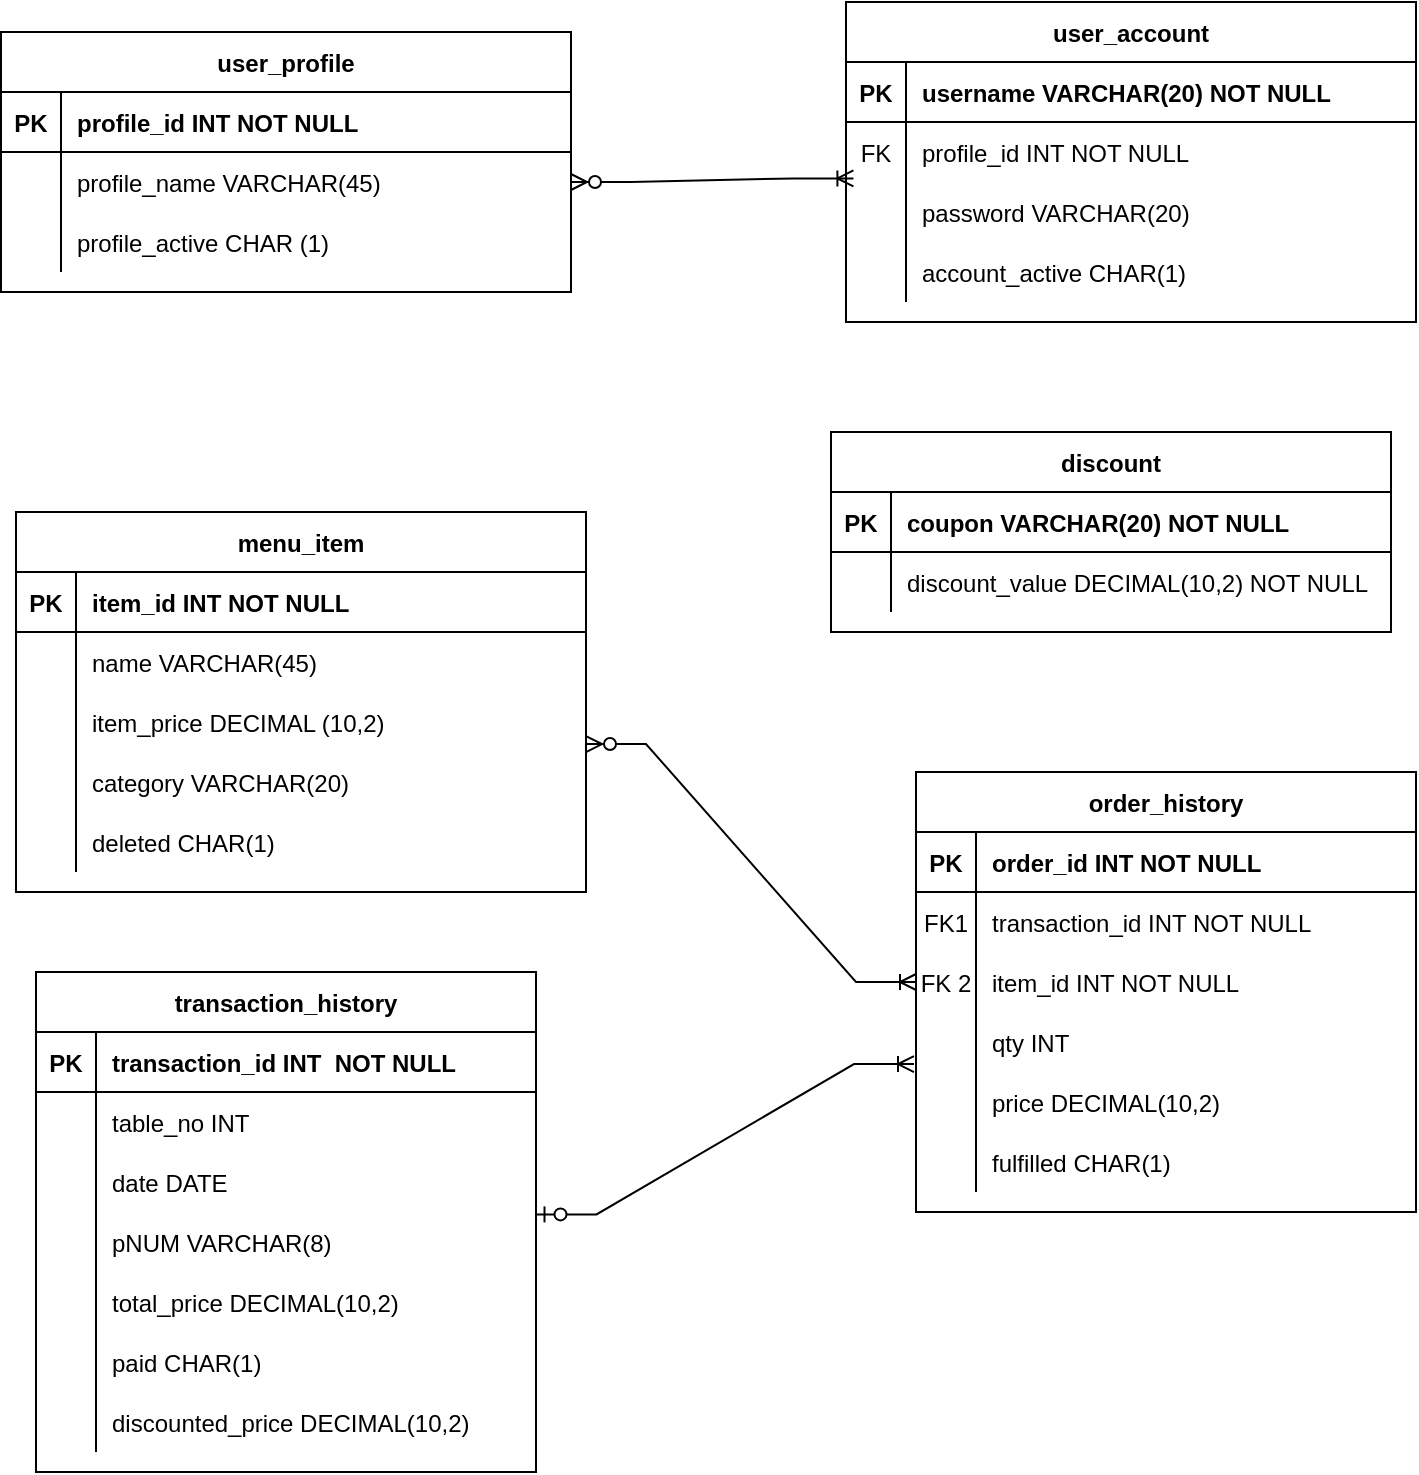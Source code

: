 <mxfile version="18.0.6" type="device"><diagram id="R2lEEEUBdFMjLlhIrx00" name="Page-1"><mxGraphModel dx="552" dy="641" grid="1" gridSize="10" guides="1" tooltips="1" connect="1" arrows="1" fold="1" page="1" pageScale="1" pageWidth="850" pageHeight="1100" math="0" shadow="0" extFonts="Permanent Marker^https://fonts.googleapis.com/css?family=Permanent+Marker"><root><mxCell id="0"/><mxCell id="1" parent="0"/><mxCell id="5LYdcAvxDZI4soK7xRGL-3" value="" style="edgeStyle=entityRelationEdgeStyle;fontSize=12;html=1;endArrow=ERoneToMany;startArrow=ERzeroToMany;rounded=0;exitX=1;exitY=0.867;exitDx=0;exitDy=0;entryX=0;entryY=0.5;entryDx=0;entryDy=0;exitPerimeter=0;" parent="1" source="yMyERh12UuVSQmowDQQb-15" target="yMyERh12UuVSQmowDQQb-73" edge="1"><mxGeometry width="100" height="100" relative="1" as="geometry"><mxPoint x="380" y="555" as="sourcePoint"/><mxPoint x="503.75" y="672.44" as="targetPoint"/></mxGeometry></mxCell><mxCell id="5LYdcAvxDZI4soK7xRGL-5" value="" style="edgeStyle=entityRelationEdgeStyle;fontSize=12;html=1;endArrow=ERoneToMany;startArrow=ERzeroToOne;rounded=0;entryX=-0.004;entryY=-0.133;entryDx=0;entryDy=0;exitX=1.001;exitY=1.04;exitDx=0;exitDy=0;entryPerimeter=0;exitPerimeter=0;" parent="1" source="yMyERh12UuVSQmowDQQb-92" target="yMyERh12UuVSQmowDQQb-79" edge="1"><mxGeometry width="100" height="100" relative="1" as="geometry"><mxPoint x="362.5" y="765" as="sourcePoint"/><mxPoint x="505" y="725" as="targetPoint"/></mxGeometry></mxCell><mxCell id="0ifP2lSh_gpW_mvaXXdY-25" value="" style="edgeStyle=entityRelationEdgeStyle;fontSize=12;html=1;endArrow=ERoneToMany;startArrow=ERzeroToMany;rounded=0;exitX=1;exitY=0.5;exitDx=0;exitDy=0;entryX=0.013;entryY=-0.06;entryDx=0;entryDy=0;entryPerimeter=0;" parent="1" source="yMyERh12UuVSQmowDQQb-28" target="yMyERh12UuVSQmowDQQb-41" edge="1"><mxGeometry width="100" height="100" relative="1" as="geometry"><mxPoint x="358.315" y="281.61" as="sourcePoint"/><mxPoint x="492.5" y="285" as="targetPoint"/></mxGeometry></mxCell><mxCell id="yMyERh12UuVSQmowDQQb-1" value="discount" style="shape=table;startSize=30;container=1;collapsible=1;childLayout=tableLayout;fixedRows=1;rowLines=0;fontStyle=1;align=center;resizeLast=1;" parent="1" vertex="1"><mxGeometry x="492.5" y="400" width="280" height="100" as="geometry"><mxRectangle x="50" y="170" width="60" height="30" as="alternateBounds"/></mxGeometry></mxCell><mxCell id="yMyERh12UuVSQmowDQQb-2" value="" style="shape=partialRectangle;collapsible=0;dropTarget=0;pointerEvents=0;fillColor=none;points=[[0,0.5],[1,0.5]];portConstraint=eastwest;top=0;left=0;right=0;bottom=1;" parent="yMyERh12UuVSQmowDQQb-1" vertex="1"><mxGeometry y="30" width="280" height="30" as="geometry"/></mxCell><mxCell id="yMyERh12UuVSQmowDQQb-3" value="PK" style="shape=partialRectangle;overflow=hidden;connectable=0;fillColor=none;top=0;left=0;bottom=0;right=0;fontStyle=1;" parent="yMyERh12UuVSQmowDQQb-2" vertex="1"><mxGeometry width="30" height="30" as="geometry"><mxRectangle width="30" height="30" as="alternateBounds"/></mxGeometry></mxCell><mxCell id="yMyERh12UuVSQmowDQQb-4" value="coupon VARCHAR(20) NOT NULL" style="shape=partialRectangle;overflow=hidden;connectable=0;fillColor=none;top=0;left=0;bottom=0;right=0;align=left;spacingLeft=6;fontStyle=1;" parent="yMyERh12UuVSQmowDQQb-2" vertex="1"><mxGeometry x="30" width="250" height="30" as="geometry"><mxRectangle width="250" height="30" as="alternateBounds"/></mxGeometry></mxCell><mxCell id="yMyERh12UuVSQmowDQQb-5" value="" style="shape=partialRectangle;collapsible=0;dropTarget=0;pointerEvents=0;fillColor=none;points=[[0,0.5],[1,0.5]];portConstraint=eastwest;top=0;left=0;right=0;bottom=0;" parent="yMyERh12UuVSQmowDQQb-1" vertex="1"><mxGeometry y="60" width="280" height="30" as="geometry"/></mxCell><mxCell id="yMyERh12UuVSQmowDQQb-6" value="" style="shape=partialRectangle;overflow=hidden;connectable=0;fillColor=none;top=0;left=0;bottom=0;right=0;" parent="yMyERh12UuVSQmowDQQb-5" vertex="1"><mxGeometry width="30" height="30" as="geometry"><mxRectangle width="30" height="30" as="alternateBounds"/></mxGeometry></mxCell><mxCell id="yMyERh12UuVSQmowDQQb-7" value="discount_value DECIMAL(10,2) NOT NULL" style="shape=partialRectangle;overflow=hidden;connectable=0;fillColor=none;top=0;left=0;bottom=0;right=0;align=left;spacingLeft=6;" parent="yMyERh12UuVSQmowDQQb-5" vertex="1"><mxGeometry x="30" width="250" height="30" as="geometry"><mxRectangle width="250" height="30" as="alternateBounds"/></mxGeometry></mxCell><mxCell id="yMyERh12UuVSQmowDQQb-8" value="menu_item" style="shape=table;startSize=30;container=1;collapsible=1;childLayout=tableLayout;fixedRows=1;rowLines=0;fontStyle=1;align=center;resizeLast=1;" parent="1" vertex="1"><mxGeometry x="85" y="440" width="285" height="190" as="geometry"/></mxCell><mxCell id="yMyERh12UuVSQmowDQQb-9" value="" style="shape=tableRow;horizontal=0;startSize=0;swimlaneHead=0;swimlaneBody=0;fillColor=none;collapsible=0;dropTarget=0;points=[[0,0.5],[1,0.5]];portConstraint=eastwest;top=0;left=0;right=0;bottom=1;" parent="yMyERh12UuVSQmowDQQb-8" vertex="1"><mxGeometry y="30" width="285" height="30" as="geometry"/></mxCell><mxCell id="yMyERh12UuVSQmowDQQb-10" value="PK" style="shape=partialRectangle;connectable=0;fillColor=none;top=0;left=0;bottom=0;right=0;fontStyle=1;overflow=hidden;" parent="yMyERh12UuVSQmowDQQb-9" vertex="1"><mxGeometry width="30" height="30" as="geometry"><mxRectangle width="30" height="30" as="alternateBounds"/></mxGeometry></mxCell><mxCell id="yMyERh12UuVSQmowDQQb-11" value="item_id INT NOT NULL" style="shape=partialRectangle;connectable=0;fillColor=none;top=0;left=0;bottom=0;right=0;align=left;spacingLeft=6;fontStyle=1;overflow=hidden;" parent="yMyERh12UuVSQmowDQQb-9" vertex="1"><mxGeometry x="30" width="255" height="30" as="geometry"><mxRectangle width="255" height="30" as="alternateBounds"/></mxGeometry></mxCell><mxCell id="yMyERh12UuVSQmowDQQb-12" value="" style="shape=tableRow;horizontal=0;startSize=0;swimlaneHead=0;swimlaneBody=0;fillColor=none;collapsible=0;dropTarget=0;points=[[0,0.5],[1,0.5]];portConstraint=eastwest;top=0;left=0;right=0;bottom=0;" parent="yMyERh12UuVSQmowDQQb-8" vertex="1"><mxGeometry y="60" width="285" height="30" as="geometry"/></mxCell><mxCell id="yMyERh12UuVSQmowDQQb-13" value="" style="shape=partialRectangle;connectable=0;fillColor=none;top=0;left=0;bottom=0;right=0;editable=1;overflow=hidden;" parent="yMyERh12UuVSQmowDQQb-12" vertex="1"><mxGeometry width="30" height="30" as="geometry"><mxRectangle width="30" height="30" as="alternateBounds"/></mxGeometry></mxCell><mxCell id="yMyERh12UuVSQmowDQQb-14" value="name VARCHAR(45)" style="shape=partialRectangle;connectable=0;fillColor=none;top=0;left=0;bottom=0;right=0;align=left;spacingLeft=6;overflow=hidden;" parent="yMyERh12UuVSQmowDQQb-12" vertex="1"><mxGeometry x="30" width="255" height="30" as="geometry"><mxRectangle width="255" height="30" as="alternateBounds"/></mxGeometry></mxCell><mxCell id="yMyERh12UuVSQmowDQQb-15" value="" style="shape=tableRow;horizontal=0;startSize=0;swimlaneHead=0;swimlaneBody=0;fillColor=none;collapsible=0;dropTarget=0;points=[[0,0.5],[1,0.5]];portConstraint=eastwest;top=0;left=0;right=0;bottom=0;" parent="yMyERh12UuVSQmowDQQb-8" vertex="1"><mxGeometry y="90" width="285" height="30" as="geometry"/></mxCell><mxCell id="yMyERh12UuVSQmowDQQb-16" value="" style="shape=partialRectangle;connectable=0;fillColor=none;top=0;left=0;bottom=0;right=0;editable=1;overflow=hidden;" parent="yMyERh12UuVSQmowDQQb-15" vertex="1"><mxGeometry width="30" height="30" as="geometry"><mxRectangle width="30" height="30" as="alternateBounds"/></mxGeometry></mxCell><mxCell id="yMyERh12UuVSQmowDQQb-17" value="item_price DECIMAL (10,2)" style="shape=partialRectangle;connectable=0;fillColor=none;top=0;left=0;bottom=0;right=0;align=left;spacingLeft=6;overflow=hidden;" parent="yMyERh12UuVSQmowDQQb-15" vertex="1"><mxGeometry x="30" width="255" height="30" as="geometry"><mxRectangle width="255" height="30" as="alternateBounds"/></mxGeometry></mxCell><mxCell id="yMyERh12UuVSQmowDQQb-18" value="" style="shape=tableRow;horizontal=0;startSize=0;swimlaneHead=0;swimlaneBody=0;fillColor=none;collapsible=0;dropTarget=0;points=[[0,0.5],[1,0.5]];portConstraint=eastwest;top=0;left=0;right=0;bottom=0;" parent="yMyERh12UuVSQmowDQQb-8" vertex="1"><mxGeometry y="120" width="285" height="30" as="geometry"/></mxCell><mxCell id="yMyERh12UuVSQmowDQQb-19" value="" style="shape=partialRectangle;connectable=0;fillColor=none;top=0;left=0;bottom=0;right=0;editable=1;overflow=hidden;" parent="yMyERh12UuVSQmowDQQb-18" vertex="1"><mxGeometry width="30" height="30" as="geometry"><mxRectangle width="30" height="30" as="alternateBounds"/></mxGeometry></mxCell><mxCell id="yMyERh12UuVSQmowDQQb-20" value="category VARCHAR(20)" style="shape=partialRectangle;connectable=0;fillColor=none;top=0;left=0;bottom=0;right=0;align=left;spacingLeft=6;overflow=hidden;" parent="yMyERh12UuVSQmowDQQb-18" vertex="1"><mxGeometry x="30" width="255" height="30" as="geometry"><mxRectangle width="255" height="30" as="alternateBounds"/></mxGeometry></mxCell><mxCell id="yMyERh12UuVSQmowDQQb-21" value="" style="shape=tableRow;horizontal=0;startSize=0;swimlaneHead=0;swimlaneBody=0;fillColor=none;collapsible=0;dropTarget=0;points=[[0,0.5],[1,0.5]];portConstraint=eastwest;top=0;left=0;right=0;bottom=0;" parent="yMyERh12UuVSQmowDQQb-8" vertex="1"><mxGeometry y="150" width="285" height="30" as="geometry"/></mxCell><mxCell id="yMyERh12UuVSQmowDQQb-22" value="" style="shape=partialRectangle;connectable=0;fillColor=none;top=0;left=0;bottom=0;right=0;editable=1;overflow=hidden;" parent="yMyERh12UuVSQmowDQQb-21" vertex="1"><mxGeometry width="30" height="30" as="geometry"><mxRectangle width="30" height="30" as="alternateBounds"/></mxGeometry></mxCell><mxCell id="yMyERh12UuVSQmowDQQb-23" value="deleted CHAR(1)" style="shape=partialRectangle;connectable=0;fillColor=none;top=0;left=0;bottom=0;right=0;align=left;spacingLeft=6;overflow=hidden;" parent="yMyERh12UuVSQmowDQQb-21" vertex="1"><mxGeometry x="30" width="255" height="30" as="geometry"><mxRectangle width="255" height="30" as="alternateBounds"/></mxGeometry></mxCell><mxCell id="yMyERh12UuVSQmowDQQb-24" value="user_profile" style="shape=table;startSize=30;container=1;collapsible=1;childLayout=tableLayout;fixedRows=1;rowLines=0;fontStyle=1;align=center;resizeLast=1;" parent="1" vertex="1"><mxGeometry x="77.5" y="200" width="285" height="130" as="geometry"/></mxCell><mxCell id="yMyERh12UuVSQmowDQQb-25" value="" style="shape=tableRow;horizontal=0;startSize=0;swimlaneHead=0;swimlaneBody=0;fillColor=none;collapsible=0;dropTarget=0;points=[[0,0.5],[1,0.5]];portConstraint=eastwest;top=0;left=0;right=0;bottom=1;" parent="yMyERh12UuVSQmowDQQb-24" vertex="1"><mxGeometry y="30" width="285" height="30" as="geometry"/></mxCell><mxCell id="yMyERh12UuVSQmowDQQb-26" value="PK" style="shape=partialRectangle;connectable=0;fillColor=none;top=0;left=0;bottom=0;right=0;fontStyle=1;overflow=hidden;" parent="yMyERh12UuVSQmowDQQb-25" vertex="1"><mxGeometry width="30" height="30" as="geometry"><mxRectangle width="30" height="30" as="alternateBounds"/></mxGeometry></mxCell><mxCell id="yMyERh12UuVSQmowDQQb-27" value="profile_id INT NOT NULL" style="shape=partialRectangle;connectable=0;fillColor=none;top=0;left=0;bottom=0;right=0;align=left;spacingLeft=6;fontStyle=1;overflow=hidden;" parent="yMyERh12UuVSQmowDQQb-25" vertex="1"><mxGeometry x="30" width="255" height="30" as="geometry"><mxRectangle width="255" height="30" as="alternateBounds"/></mxGeometry></mxCell><mxCell id="yMyERh12UuVSQmowDQQb-28" value="" style="shape=tableRow;horizontal=0;startSize=0;swimlaneHead=0;swimlaneBody=0;fillColor=none;collapsible=0;dropTarget=0;points=[[0,0.5],[1,0.5]];portConstraint=eastwest;top=0;left=0;right=0;bottom=0;" parent="yMyERh12UuVSQmowDQQb-24" vertex="1"><mxGeometry y="60" width="285" height="30" as="geometry"/></mxCell><mxCell id="yMyERh12UuVSQmowDQQb-29" value="" style="shape=partialRectangle;connectable=0;fillColor=none;top=0;left=0;bottom=0;right=0;editable=1;overflow=hidden;" parent="yMyERh12UuVSQmowDQQb-28" vertex="1"><mxGeometry width="30" height="30" as="geometry"><mxRectangle width="30" height="30" as="alternateBounds"/></mxGeometry></mxCell><mxCell id="yMyERh12UuVSQmowDQQb-30" value="profile_name VARCHAR(45)   " style="shape=partialRectangle;connectable=0;fillColor=none;top=0;left=0;bottom=0;right=0;align=left;spacingLeft=6;overflow=hidden;" parent="yMyERh12UuVSQmowDQQb-28" vertex="1"><mxGeometry x="30" width="255" height="30" as="geometry"><mxRectangle width="255" height="30" as="alternateBounds"/></mxGeometry></mxCell><mxCell id="yMyERh12UuVSQmowDQQb-31" value="" style="shape=tableRow;horizontal=0;startSize=0;swimlaneHead=0;swimlaneBody=0;fillColor=none;collapsible=0;dropTarget=0;points=[[0,0.5],[1,0.5]];portConstraint=eastwest;top=0;left=0;right=0;bottom=0;" parent="yMyERh12UuVSQmowDQQb-24" vertex="1"><mxGeometry y="90" width="285" height="30" as="geometry"/></mxCell><mxCell id="yMyERh12UuVSQmowDQQb-32" value="" style="shape=partialRectangle;connectable=0;fillColor=none;top=0;left=0;bottom=0;right=0;editable=1;overflow=hidden;" parent="yMyERh12UuVSQmowDQQb-31" vertex="1"><mxGeometry width="30" height="30" as="geometry"><mxRectangle width="30" height="30" as="alternateBounds"/></mxGeometry></mxCell><mxCell id="yMyERh12UuVSQmowDQQb-33" value="profile_active CHAR (1)" style="shape=partialRectangle;connectable=0;fillColor=none;top=0;left=0;bottom=0;right=0;align=left;spacingLeft=6;overflow=hidden;" parent="yMyERh12UuVSQmowDQQb-31" vertex="1"><mxGeometry x="30" width="255" height="30" as="geometry"><mxRectangle width="255" height="30" as="alternateBounds"/></mxGeometry></mxCell><mxCell id="yMyERh12UuVSQmowDQQb-34" value="user_account" style="shape=table;startSize=30;container=1;collapsible=1;childLayout=tableLayout;fixedRows=1;rowLines=0;fontStyle=1;align=center;resizeLast=1;" parent="1" vertex="1"><mxGeometry x="500" y="185" width="285" height="160" as="geometry"/></mxCell><mxCell id="yMyERh12UuVSQmowDQQb-35" value="" style="shape=tableRow;horizontal=0;startSize=0;swimlaneHead=0;swimlaneBody=0;fillColor=none;collapsible=0;dropTarget=0;points=[[0,0.5],[1,0.5]];portConstraint=eastwest;top=0;left=0;right=0;bottom=1;" parent="yMyERh12UuVSQmowDQQb-34" vertex="1"><mxGeometry y="30" width="285" height="30" as="geometry"/></mxCell><mxCell id="yMyERh12UuVSQmowDQQb-36" value="PK" style="shape=partialRectangle;connectable=0;fillColor=none;top=0;left=0;bottom=0;right=0;fontStyle=1;overflow=hidden;" parent="yMyERh12UuVSQmowDQQb-35" vertex="1"><mxGeometry width="30" height="30" as="geometry"><mxRectangle width="30" height="30" as="alternateBounds"/></mxGeometry></mxCell><mxCell id="yMyERh12UuVSQmowDQQb-37" value="username VARCHAR(20) NOT NULL" style="shape=partialRectangle;connectable=0;fillColor=none;top=0;left=0;bottom=0;right=0;align=left;spacingLeft=6;fontStyle=1;overflow=hidden;" parent="yMyERh12UuVSQmowDQQb-35" vertex="1"><mxGeometry x="30" width="255" height="30" as="geometry"><mxRectangle width="255" height="30" as="alternateBounds"/></mxGeometry></mxCell><mxCell id="yMyERh12UuVSQmowDQQb-38" value="" style="shape=tableRow;horizontal=0;startSize=0;swimlaneHead=0;swimlaneBody=0;fillColor=none;collapsible=0;dropTarget=0;points=[[0,0.5],[1,0.5]];portConstraint=eastwest;top=0;left=0;right=0;bottom=0;" parent="yMyERh12UuVSQmowDQQb-34" vertex="1"><mxGeometry y="60" width="285" height="30" as="geometry"/></mxCell><mxCell id="yMyERh12UuVSQmowDQQb-39" value="FK" style="shape=partialRectangle;connectable=0;fillColor=none;top=0;left=0;bottom=0;right=0;fontStyle=0;overflow=hidden;" parent="yMyERh12UuVSQmowDQQb-38" vertex="1"><mxGeometry width="30" height="30" as="geometry"><mxRectangle width="30" height="30" as="alternateBounds"/></mxGeometry></mxCell><mxCell id="yMyERh12UuVSQmowDQQb-40" value="profile_id INT NOT NULL" style="shape=partialRectangle;connectable=0;fillColor=none;top=0;left=0;bottom=0;right=0;align=left;spacingLeft=6;fontStyle=0;overflow=hidden;" parent="yMyERh12UuVSQmowDQQb-38" vertex="1"><mxGeometry x="30" width="255" height="30" as="geometry"><mxRectangle width="255" height="30" as="alternateBounds"/></mxGeometry></mxCell><mxCell id="yMyERh12UuVSQmowDQQb-41" value="" style="shape=tableRow;horizontal=0;startSize=0;swimlaneHead=0;swimlaneBody=0;fillColor=none;collapsible=0;dropTarget=0;points=[[0,0.5],[1,0.5]];portConstraint=eastwest;top=0;left=0;right=0;bottom=0;" parent="yMyERh12UuVSQmowDQQb-34" vertex="1"><mxGeometry y="90" width="285" height="30" as="geometry"/></mxCell><mxCell id="yMyERh12UuVSQmowDQQb-42" value="" style="shape=partialRectangle;connectable=0;fillColor=none;top=0;left=0;bottom=0;right=0;editable=1;overflow=hidden;" parent="yMyERh12UuVSQmowDQQb-41" vertex="1"><mxGeometry width="30" height="30" as="geometry"><mxRectangle width="30" height="30" as="alternateBounds"/></mxGeometry></mxCell><mxCell id="yMyERh12UuVSQmowDQQb-43" value="password VARCHAR(20)" style="shape=partialRectangle;connectable=0;fillColor=none;top=0;left=0;bottom=0;right=0;align=left;spacingLeft=6;overflow=hidden;" parent="yMyERh12UuVSQmowDQQb-41" vertex="1"><mxGeometry x="30" width="255" height="30" as="geometry"><mxRectangle width="255" height="30" as="alternateBounds"/></mxGeometry></mxCell><mxCell id="yMyERh12UuVSQmowDQQb-44" value="" style="shape=tableRow;horizontal=0;startSize=0;swimlaneHead=0;swimlaneBody=0;fillColor=none;collapsible=0;dropTarget=0;points=[[0,0.5],[1,0.5]];portConstraint=eastwest;top=0;left=0;right=0;bottom=0;" parent="yMyERh12UuVSQmowDQQb-34" vertex="1"><mxGeometry y="120" width="285" height="30" as="geometry"/></mxCell><mxCell id="yMyERh12UuVSQmowDQQb-45" value="" style="shape=partialRectangle;connectable=0;fillColor=none;top=0;left=0;bottom=0;right=0;editable=1;overflow=hidden;" parent="yMyERh12UuVSQmowDQQb-44" vertex="1"><mxGeometry width="30" height="30" as="geometry"><mxRectangle width="30" height="30" as="alternateBounds"/></mxGeometry></mxCell><mxCell id="yMyERh12UuVSQmowDQQb-46" value="account_active CHAR(1)" style="shape=partialRectangle;connectable=0;fillColor=none;top=0;left=0;bottom=0;right=0;align=left;spacingLeft=6;overflow=hidden;" parent="yMyERh12UuVSQmowDQQb-44" vertex="1"><mxGeometry x="30" width="255" height="30" as="geometry"><mxRectangle width="255" height="30" as="alternateBounds"/></mxGeometry></mxCell><mxCell id="yMyERh12UuVSQmowDQQb-66" value="order_history" style="shape=table;startSize=30;container=1;collapsible=1;childLayout=tableLayout;fixedRows=1;rowLines=0;fontStyle=1;align=center;resizeLast=1;" parent="1" vertex="1"><mxGeometry x="535" y="570" width="250" height="220" as="geometry"/></mxCell><mxCell id="yMyERh12UuVSQmowDQQb-67" value="" style="shape=partialRectangle;collapsible=0;dropTarget=0;pointerEvents=0;fillColor=none;points=[[0,0.5],[1,0.5]];portConstraint=eastwest;top=0;left=0;right=0;bottom=1;" parent="yMyERh12UuVSQmowDQQb-66" vertex="1"><mxGeometry y="30" width="250" height="30" as="geometry"/></mxCell><mxCell id="yMyERh12UuVSQmowDQQb-68" value="PK" style="shape=partialRectangle;overflow=hidden;connectable=0;fillColor=none;top=0;left=0;bottom=0;right=0;fontStyle=1;" parent="yMyERh12UuVSQmowDQQb-67" vertex="1"><mxGeometry width="30" height="30" as="geometry"><mxRectangle width="30" height="30" as="alternateBounds"/></mxGeometry></mxCell><mxCell id="yMyERh12UuVSQmowDQQb-69" value="order_id INT NOT NULL" style="shape=partialRectangle;overflow=hidden;connectable=0;fillColor=none;top=0;left=0;bottom=0;right=0;align=left;spacingLeft=6;fontStyle=1;" parent="yMyERh12UuVSQmowDQQb-67" vertex="1"><mxGeometry x="30" width="220" height="30" as="geometry"><mxRectangle width="220" height="30" as="alternateBounds"/></mxGeometry></mxCell><mxCell id="yMyERh12UuVSQmowDQQb-70" value="" style="shape=partialRectangle;collapsible=0;dropTarget=0;pointerEvents=0;fillColor=none;points=[[0,0.5],[1,0.5]];portConstraint=eastwest;top=0;left=0;right=0;bottom=0;" parent="yMyERh12UuVSQmowDQQb-66" vertex="1"><mxGeometry y="60" width="250" height="30" as="geometry"/></mxCell><mxCell id="yMyERh12UuVSQmowDQQb-71" value="FK1" style="shape=partialRectangle;overflow=hidden;connectable=0;fillColor=none;top=0;left=0;bottom=0;right=0;" parent="yMyERh12UuVSQmowDQQb-70" vertex="1"><mxGeometry width="30" height="30" as="geometry"><mxRectangle width="30" height="30" as="alternateBounds"/></mxGeometry></mxCell><mxCell id="yMyERh12UuVSQmowDQQb-72" value="transaction_id INT NOT NULL" style="shape=partialRectangle;overflow=hidden;connectable=0;fillColor=none;top=0;left=0;bottom=0;right=0;align=left;spacingLeft=6;" parent="yMyERh12UuVSQmowDQQb-70" vertex="1"><mxGeometry x="30" width="220" height="30" as="geometry"><mxRectangle width="220" height="30" as="alternateBounds"/></mxGeometry></mxCell><mxCell id="yMyERh12UuVSQmowDQQb-73" value="" style="shape=partialRectangle;collapsible=0;dropTarget=0;pointerEvents=0;fillColor=none;points=[[0,0.5],[1,0.5]];portConstraint=eastwest;top=0;left=0;right=0;bottom=0;" parent="yMyERh12UuVSQmowDQQb-66" vertex="1"><mxGeometry y="90" width="250" height="30" as="geometry"/></mxCell><mxCell id="yMyERh12UuVSQmowDQQb-74" value="FK 2" style="shape=partialRectangle;overflow=hidden;connectable=0;fillColor=none;top=0;left=0;bottom=0;right=0;" parent="yMyERh12UuVSQmowDQQb-73" vertex="1"><mxGeometry width="30" height="30" as="geometry"><mxRectangle width="30" height="30" as="alternateBounds"/></mxGeometry></mxCell><mxCell id="yMyERh12UuVSQmowDQQb-75" value="item_id INT NOT NULL " style="shape=partialRectangle;overflow=hidden;connectable=0;fillColor=none;top=0;left=0;bottom=0;right=0;align=left;spacingLeft=6;" parent="yMyERh12UuVSQmowDQQb-73" vertex="1"><mxGeometry x="30" width="220" height="30" as="geometry"><mxRectangle width="220" height="30" as="alternateBounds"/></mxGeometry></mxCell><mxCell id="yMyERh12UuVSQmowDQQb-76" value="" style="shape=tableRow;horizontal=0;startSize=0;swimlaneHead=0;swimlaneBody=0;fillColor=none;collapsible=0;dropTarget=0;points=[[0,0.5],[1,0.5]];portConstraint=eastwest;top=0;left=0;right=0;bottom=0;" parent="yMyERh12UuVSQmowDQQb-66" vertex="1"><mxGeometry y="120" width="250" height="30" as="geometry"/></mxCell><mxCell id="yMyERh12UuVSQmowDQQb-77" value="" style="shape=partialRectangle;connectable=0;fillColor=none;top=0;left=0;bottom=0;right=0;editable=1;overflow=hidden;" parent="yMyERh12UuVSQmowDQQb-76" vertex="1"><mxGeometry width="30" height="30" as="geometry"><mxRectangle width="30" height="30" as="alternateBounds"/></mxGeometry></mxCell><mxCell id="yMyERh12UuVSQmowDQQb-78" value="qty INT " style="shape=partialRectangle;connectable=0;fillColor=none;top=0;left=0;bottom=0;right=0;align=left;spacingLeft=6;overflow=hidden;" parent="yMyERh12UuVSQmowDQQb-76" vertex="1"><mxGeometry x="30" width="220" height="30" as="geometry"><mxRectangle width="220" height="30" as="alternateBounds"/></mxGeometry></mxCell><mxCell id="yMyERh12UuVSQmowDQQb-79" value="" style="shape=tableRow;horizontal=0;startSize=0;swimlaneHead=0;swimlaneBody=0;fillColor=none;collapsible=0;dropTarget=0;points=[[0,0.5],[1,0.5]];portConstraint=eastwest;top=0;left=0;right=0;bottom=0;" parent="yMyERh12UuVSQmowDQQb-66" vertex="1"><mxGeometry y="150" width="250" height="30" as="geometry"/></mxCell><mxCell id="yMyERh12UuVSQmowDQQb-80" value="" style="shape=partialRectangle;connectable=0;fillColor=none;top=0;left=0;bottom=0;right=0;editable=1;overflow=hidden;" parent="yMyERh12UuVSQmowDQQb-79" vertex="1"><mxGeometry width="30" height="30" as="geometry"><mxRectangle width="30" height="30" as="alternateBounds"/></mxGeometry></mxCell><mxCell id="yMyERh12UuVSQmowDQQb-81" value="price DECIMAL(10,2)" style="shape=partialRectangle;connectable=0;fillColor=none;top=0;left=0;bottom=0;right=0;align=left;spacingLeft=6;overflow=hidden;" parent="yMyERh12UuVSQmowDQQb-79" vertex="1"><mxGeometry x="30" width="220" height="30" as="geometry"><mxRectangle width="220" height="30" as="alternateBounds"/></mxGeometry></mxCell><mxCell id="yMyERh12UuVSQmowDQQb-82" value="" style="shape=tableRow;horizontal=0;startSize=0;swimlaneHead=0;swimlaneBody=0;fillColor=none;collapsible=0;dropTarget=0;points=[[0,0.5],[1,0.5]];portConstraint=eastwest;top=0;left=0;right=0;bottom=0;" parent="yMyERh12UuVSQmowDQQb-66" vertex="1"><mxGeometry y="180" width="250" height="30" as="geometry"/></mxCell><mxCell id="yMyERh12UuVSQmowDQQb-83" value="" style="shape=partialRectangle;connectable=0;fillColor=none;top=0;left=0;bottom=0;right=0;editable=1;overflow=hidden;" parent="yMyERh12UuVSQmowDQQb-82" vertex="1"><mxGeometry width="30" height="30" as="geometry"><mxRectangle width="30" height="30" as="alternateBounds"/></mxGeometry></mxCell><mxCell id="yMyERh12UuVSQmowDQQb-84" value="fulfilled CHAR(1)" style="shape=partialRectangle;connectable=0;fillColor=none;top=0;left=0;bottom=0;right=0;align=left;spacingLeft=6;overflow=hidden;" parent="yMyERh12UuVSQmowDQQb-82" vertex="1"><mxGeometry x="30" width="220" height="30" as="geometry"><mxRectangle width="220" height="30" as="alternateBounds"/></mxGeometry></mxCell><mxCell id="yMyERh12UuVSQmowDQQb-85" value="transaction_history" style="shape=table;startSize=30;container=1;collapsible=1;childLayout=tableLayout;fixedRows=1;rowLines=0;fontStyle=1;align=center;resizeLast=1;" parent="1" vertex="1"><mxGeometry x="95" y="670" width="250" height="250" as="geometry"/></mxCell><mxCell id="yMyERh12UuVSQmowDQQb-86" value="" style="shape=partialRectangle;collapsible=0;dropTarget=0;pointerEvents=0;fillColor=none;points=[[0,0.5],[1,0.5]];portConstraint=eastwest;top=0;left=0;right=0;bottom=1;" parent="yMyERh12UuVSQmowDQQb-85" vertex="1"><mxGeometry y="30" width="250" height="30" as="geometry"/></mxCell><mxCell id="yMyERh12UuVSQmowDQQb-87" value="PK" style="shape=partialRectangle;overflow=hidden;connectable=0;fillColor=none;top=0;left=0;bottom=0;right=0;fontStyle=1;" parent="yMyERh12UuVSQmowDQQb-86" vertex="1"><mxGeometry width="30" height="30" as="geometry"><mxRectangle width="30" height="30" as="alternateBounds"/></mxGeometry></mxCell><mxCell id="yMyERh12UuVSQmowDQQb-88" value="transaction_id INT  NOT NULL " style="shape=partialRectangle;overflow=hidden;connectable=0;fillColor=none;top=0;left=0;bottom=0;right=0;align=left;spacingLeft=6;fontStyle=1;" parent="yMyERh12UuVSQmowDQQb-86" vertex="1"><mxGeometry x="30" width="220" height="30" as="geometry"><mxRectangle width="220" height="30" as="alternateBounds"/></mxGeometry></mxCell><mxCell id="yMyERh12UuVSQmowDQQb-89" value="" style="shape=partialRectangle;collapsible=0;dropTarget=0;pointerEvents=0;fillColor=none;points=[[0,0.5],[1,0.5]];portConstraint=eastwest;top=0;left=0;right=0;bottom=0;" parent="yMyERh12UuVSQmowDQQb-85" vertex="1"><mxGeometry y="60" width="250" height="30" as="geometry"/></mxCell><mxCell id="yMyERh12UuVSQmowDQQb-90" value="" style="shape=partialRectangle;overflow=hidden;connectable=0;fillColor=none;top=0;left=0;bottom=0;right=0;" parent="yMyERh12UuVSQmowDQQb-89" vertex="1"><mxGeometry width="30" height="30" as="geometry"><mxRectangle width="30" height="30" as="alternateBounds"/></mxGeometry></mxCell><mxCell id="yMyERh12UuVSQmowDQQb-91" value="table_no INT" style="shape=partialRectangle;overflow=hidden;connectable=0;fillColor=none;top=0;left=0;bottom=0;right=0;align=left;spacingLeft=6;" parent="yMyERh12UuVSQmowDQQb-89" vertex="1"><mxGeometry x="30" width="220" height="30" as="geometry"><mxRectangle width="220" height="30" as="alternateBounds"/></mxGeometry></mxCell><mxCell id="yMyERh12UuVSQmowDQQb-92" value="" style="shape=tableRow;horizontal=0;startSize=0;swimlaneHead=0;swimlaneBody=0;fillColor=none;collapsible=0;dropTarget=0;points=[[0,0.5],[1,0.5]];portConstraint=eastwest;top=0;left=0;right=0;bottom=0;" parent="yMyERh12UuVSQmowDQQb-85" vertex="1"><mxGeometry y="90" width="250" height="30" as="geometry"/></mxCell><mxCell id="yMyERh12UuVSQmowDQQb-93" value="" style="shape=partialRectangle;connectable=0;fillColor=none;top=0;left=0;bottom=0;right=0;editable=1;overflow=hidden;" parent="yMyERh12UuVSQmowDQQb-92" vertex="1"><mxGeometry width="30" height="30" as="geometry"><mxRectangle width="30" height="30" as="alternateBounds"/></mxGeometry></mxCell><mxCell id="yMyERh12UuVSQmowDQQb-94" value="date DATE" style="shape=partialRectangle;connectable=0;fillColor=none;top=0;left=0;bottom=0;right=0;align=left;spacingLeft=6;overflow=hidden;" parent="yMyERh12UuVSQmowDQQb-92" vertex="1"><mxGeometry x="30" width="220" height="30" as="geometry"><mxRectangle width="220" height="30" as="alternateBounds"/></mxGeometry></mxCell><mxCell id="yMyERh12UuVSQmowDQQb-95" value="" style="shape=tableRow;horizontal=0;startSize=0;swimlaneHead=0;swimlaneBody=0;fillColor=none;collapsible=0;dropTarget=0;points=[[0,0.5],[1,0.5]];portConstraint=eastwest;top=0;left=0;right=0;bottom=0;" parent="yMyERh12UuVSQmowDQQb-85" vertex="1"><mxGeometry y="120" width="250" height="30" as="geometry"/></mxCell><mxCell id="yMyERh12UuVSQmowDQQb-96" value="" style="shape=partialRectangle;connectable=0;fillColor=none;top=0;left=0;bottom=0;right=0;editable=1;overflow=hidden;" parent="yMyERh12UuVSQmowDQQb-95" vertex="1"><mxGeometry width="30" height="30" as="geometry"><mxRectangle width="30" height="30" as="alternateBounds"/></mxGeometry></mxCell><mxCell id="yMyERh12UuVSQmowDQQb-97" value="pNUM VARCHAR(8)" style="shape=partialRectangle;connectable=0;fillColor=none;top=0;left=0;bottom=0;right=0;align=left;spacingLeft=6;overflow=hidden;" parent="yMyERh12UuVSQmowDQQb-95" vertex="1"><mxGeometry x="30" width="220" height="30" as="geometry"><mxRectangle width="220" height="30" as="alternateBounds"/></mxGeometry></mxCell><mxCell id="yMyERh12UuVSQmowDQQb-98" value="" style="shape=tableRow;horizontal=0;startSize=0;swimlaneHead=0;swimlaneBody=0;fillColor=none;collapsible=0;dropTarget=0;points=[[0,0.5],[1,0.5]];portConstraint=eastwest;top=0;left=0;right=0;bottom=0;" parent="yMyERh12UuVSQmowDQQb-85" vertex="1"><mxGeometry y="150" width="250" height="30" as="geometry"/></mxCell><mxCell id="yMyERh12UuVSQmowDQQb-99" value="" style="shape=partialRectangle;connectable=0;fillColor=none;top=0;left=0;bottom=0;right=0;editable=1;overflow=hidden;" parent="yMyERh12UuVSQmowDQQb-98" vertex="1"><mxGeometry width="30" height="30" as="geometry"><mxRectangle width="30" height="30" as="alternateBounds"/></mxGeometry></mxCell><mxCell id="yMyERh12UuVSQmowDQQb-100" value="total_price DECIMAL(10,2)" style="shape=partialRectangle;connectable=0;fillColor=none;top=0;left=0;bottom=0;right=0;align=left;spacingLeft=6;overflow=hidden;" parent="yMyERh12UuVSQmowDQQb-98" vertex="1"><mxGeometry x="30" width="220" height="30" as="geometry"><mxRectangle width="220" height="30" as="alternateBounds"/></mxGeometry></mxCell><mxCell id="yMyERh12UuVSQmowDQQb-101" value="" style="shape=tableRow;horizontal=0;startSize=0;swimlaneHead=0;swimlaneBody=0;fillColor=none;collapsible=0;dropTarget=0;points=[[0,0.5],[1,0.5]];portConstraint=eastwest;top=0;left=0;right=0;bottom=0;" parent="yMyERh12UuVSQmowDQQb-85" vertex="1"><mxGeometry y="180" width="250" height="30" as="geometry"/></mxCell><mxCell id="yMyERh12UuVSQmowDQQb-102" value="" style="shape=partialRectangle;connectable=0;fillColor=none;top=0;left=0;bottom=0;right=0;editable=1;overflow=hidden;" parent="yMyERh12UuVSQmowDQQb-101" vertex="1"><mxGeometry width="30" height="30" as="geometry"><mxRectangle width="30" height="30" as="alternateBounds"/></mxGeometry></mxCell><mxCell id="yMyERh12UuVSQmowDQQb-103" value="paid CHAR(1)" style="shape=partialRectangle;connectable=0;fillColor=none;top=0;left=0;bottom=0;right=0;align=left;spacingLeft=6;overflow=hidden;" parent="yMyERh12UuVSQmowDQQb-101" vertex="1"><mxGeometry x="30" width="220" height="30" as="geometry"><mxRectangle width="220" height="30" as="alternateBounds"/></mxGeometry></mxCell><mxCell id="EKMZA04p35x_kvjnL3Qc-1" value="" style="shape=tableRow;horizontal=0;startSize=0;swimlaneHead=0;swimlaneBody=0;fillColor=none;collapsible=0;dropTarget=0;points=[[0,0.5],[1,0.5]];portConstraint=eastwest;top=0;left=0;right=0;bottom=0;" vertex="1" parent="yMyERh12UuVSQmowDQQb-85"><mxGeometry y="210" width="250" height="30" as="geometry"/></mxCell><mxCell id="EKMZA04p35x_kvjnL3Qc-2" value="" style="shape=partialRectangle;connectable=0;fillColor=none;top=0;left=0;bottom=0;right=0;editable=1;overflow=hidden;" vertex="1" parent="EKMZA04p35x_kvjnL3Qc-1"><mxGeometry width="30" height="30" as="geometry"><mxRectangle width="30" height="30" as="alternateBounds"/></mxGeometry></mxCell><mxCell id="EKMZA04p35x_kvjnL3Qc-3" value="discounted_price DECIMAL(10,2)" style="shape=partialRectangle;connectable=0;fillColor=none;top=0;left=0;bottom=0;right=0;align=left;spacingLeft=6;overflow=hidden;" vertex="1" parent="EKMZA04p35x_kvjnL3Qc-1"><mxGeometry x="30" width="220" height="30" as="geometry"><mxRectangle width="220" height="30" as="alternateBounds"/></mxGeometry></mxCell></root></mxGraphModel></diagram></mxfile>